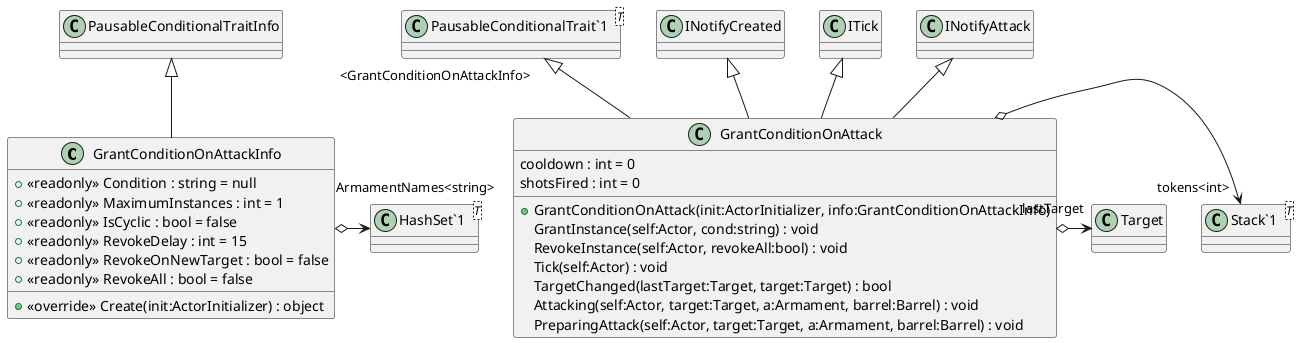 @startuml
class GrantConditionOnAttackInfo {
    + <<readonly>> Condition : string = null
    + <<readonly>> MaximumInstances : int = 1
    + <<readonly>> IsCyclic : bool = false
    + <<readonly>> RevokeDelay : int = 15
    + <<readonly>> RevokeOnNewTarget : bool = false
    + <<readonly>> RevokeAll : bool = false
    + <<override>> Create(init:ActorInitializer) : object
}
class GrantConditionOnAttack {
    cooldown : int = 0
    shotsFired : int = 0
    + GrantConditionOnAttack(init:ActorInitializer, info:GrantConditionOnAttackInfo)
    GrantInstance(self:Actor, cond:string) : void
    RevokeInstance(self:Actor, revokeAll:bool) : void
    Tick(self:Actor) : void
    TargetChanged(lastTarget:Target, target:Target) : bool
    Attacking(self:Actor, target:Target, a:Armament, barrel:Barrel) : void
    PreparingAttack(self:Actor, target:Target, a:Armament, barrel:Barrel) : void
}
class "HashSet`1"<T> {
}
class "PausableConditionalTrait`1"<T> {
}
class "Stack`1"<T> {
}
PausableConditionalTraitInfo <|-- GrantConditionOnAttackInfo
GrantConditionOnAttackInfo o-> "ArmamentNames<string>" "HashSet`1"
"PausableConditionalTrait`1" "<GrantConditionOnAttackInfo>" <|-- GrantConditionOnAttack
INotifyCreated <|-- GrantConditionOnAttack
ITick <|-- GrantConditionOnAttack
INotifyAttack <|-- GrantConditionOnAttack
GrantConditionOnAttack o-> "tokens<int>" "Stack`1"
GrantConditionOnAttack o-> "lastTarget" Target
@enduml
